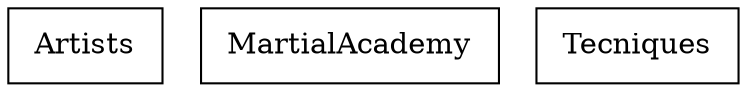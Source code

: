 digraph {
Artists [ label=" Artists " shape= box ]
MartialAcademy [ label=" MartialAcademy " shape= box ]
Tecniques [ label=" Tecniques " shape= box ]

}
